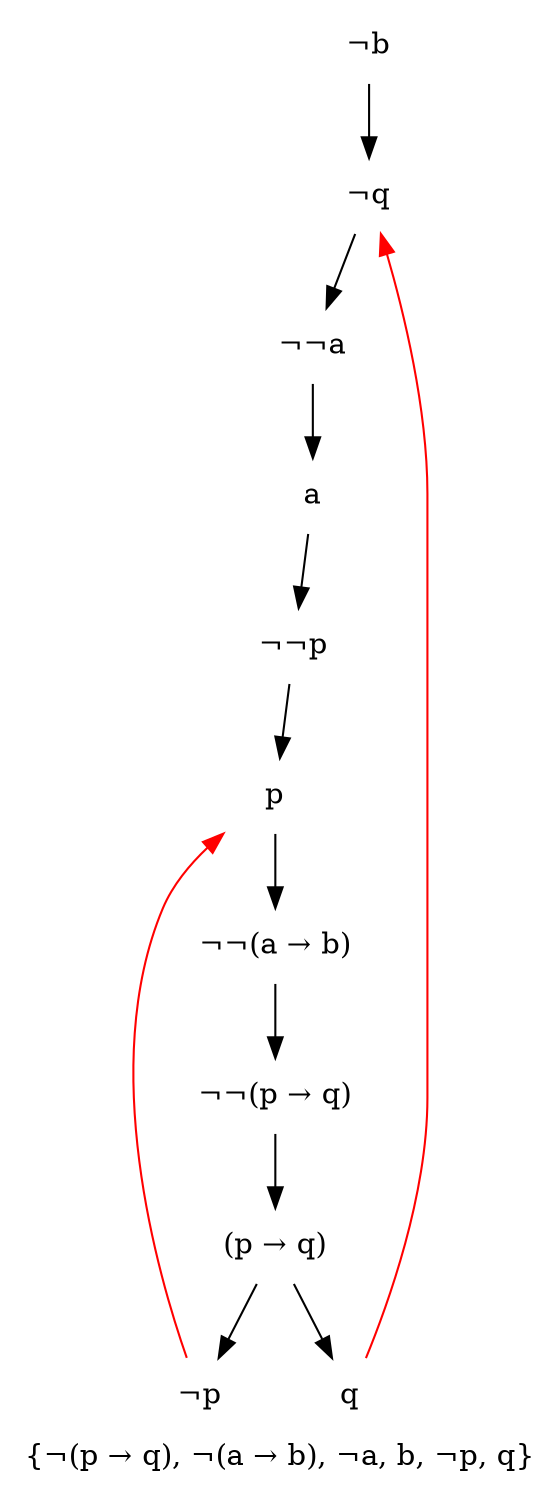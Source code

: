digraph G {
	label = "{&not;(p &rarr; q), &not;(a &rarr; b), &not;a, b, &not;p, q}";
	node [ shape = "plaintext" ];
	0 [ label = "&not;b" ];
	1 [ label = "&not;q" ];
	0 -> 1;
	2 [ label = "&not;&not;a" ];
	1 -> 2;
	3 [ label = "a" ];
	2 -> 3;
	4 [ label = "&not;&not;p" ];
	3 -> 4;
	5 [ label = "p" ];
	4 -> 5;
	6 [ label = "&not;&not;(a &rarr; b)" ];
	5 -> 6;
	7 [ label = "&not;&not;(p &rarr; q)" ];
	6 -> 7;
	8 [ label = "(p &rarr; q)" ];
	7 -> 8;
	9 [ label = "&not;p" ];
	8 -> 9;
	9 -> 5 [ arrowtail = "normal", color = "red" ];
	10 [ label = "q" ];
	8 -> 10;
	10 -> 1 [ arrowtail = "normal", color = "red" ];
}